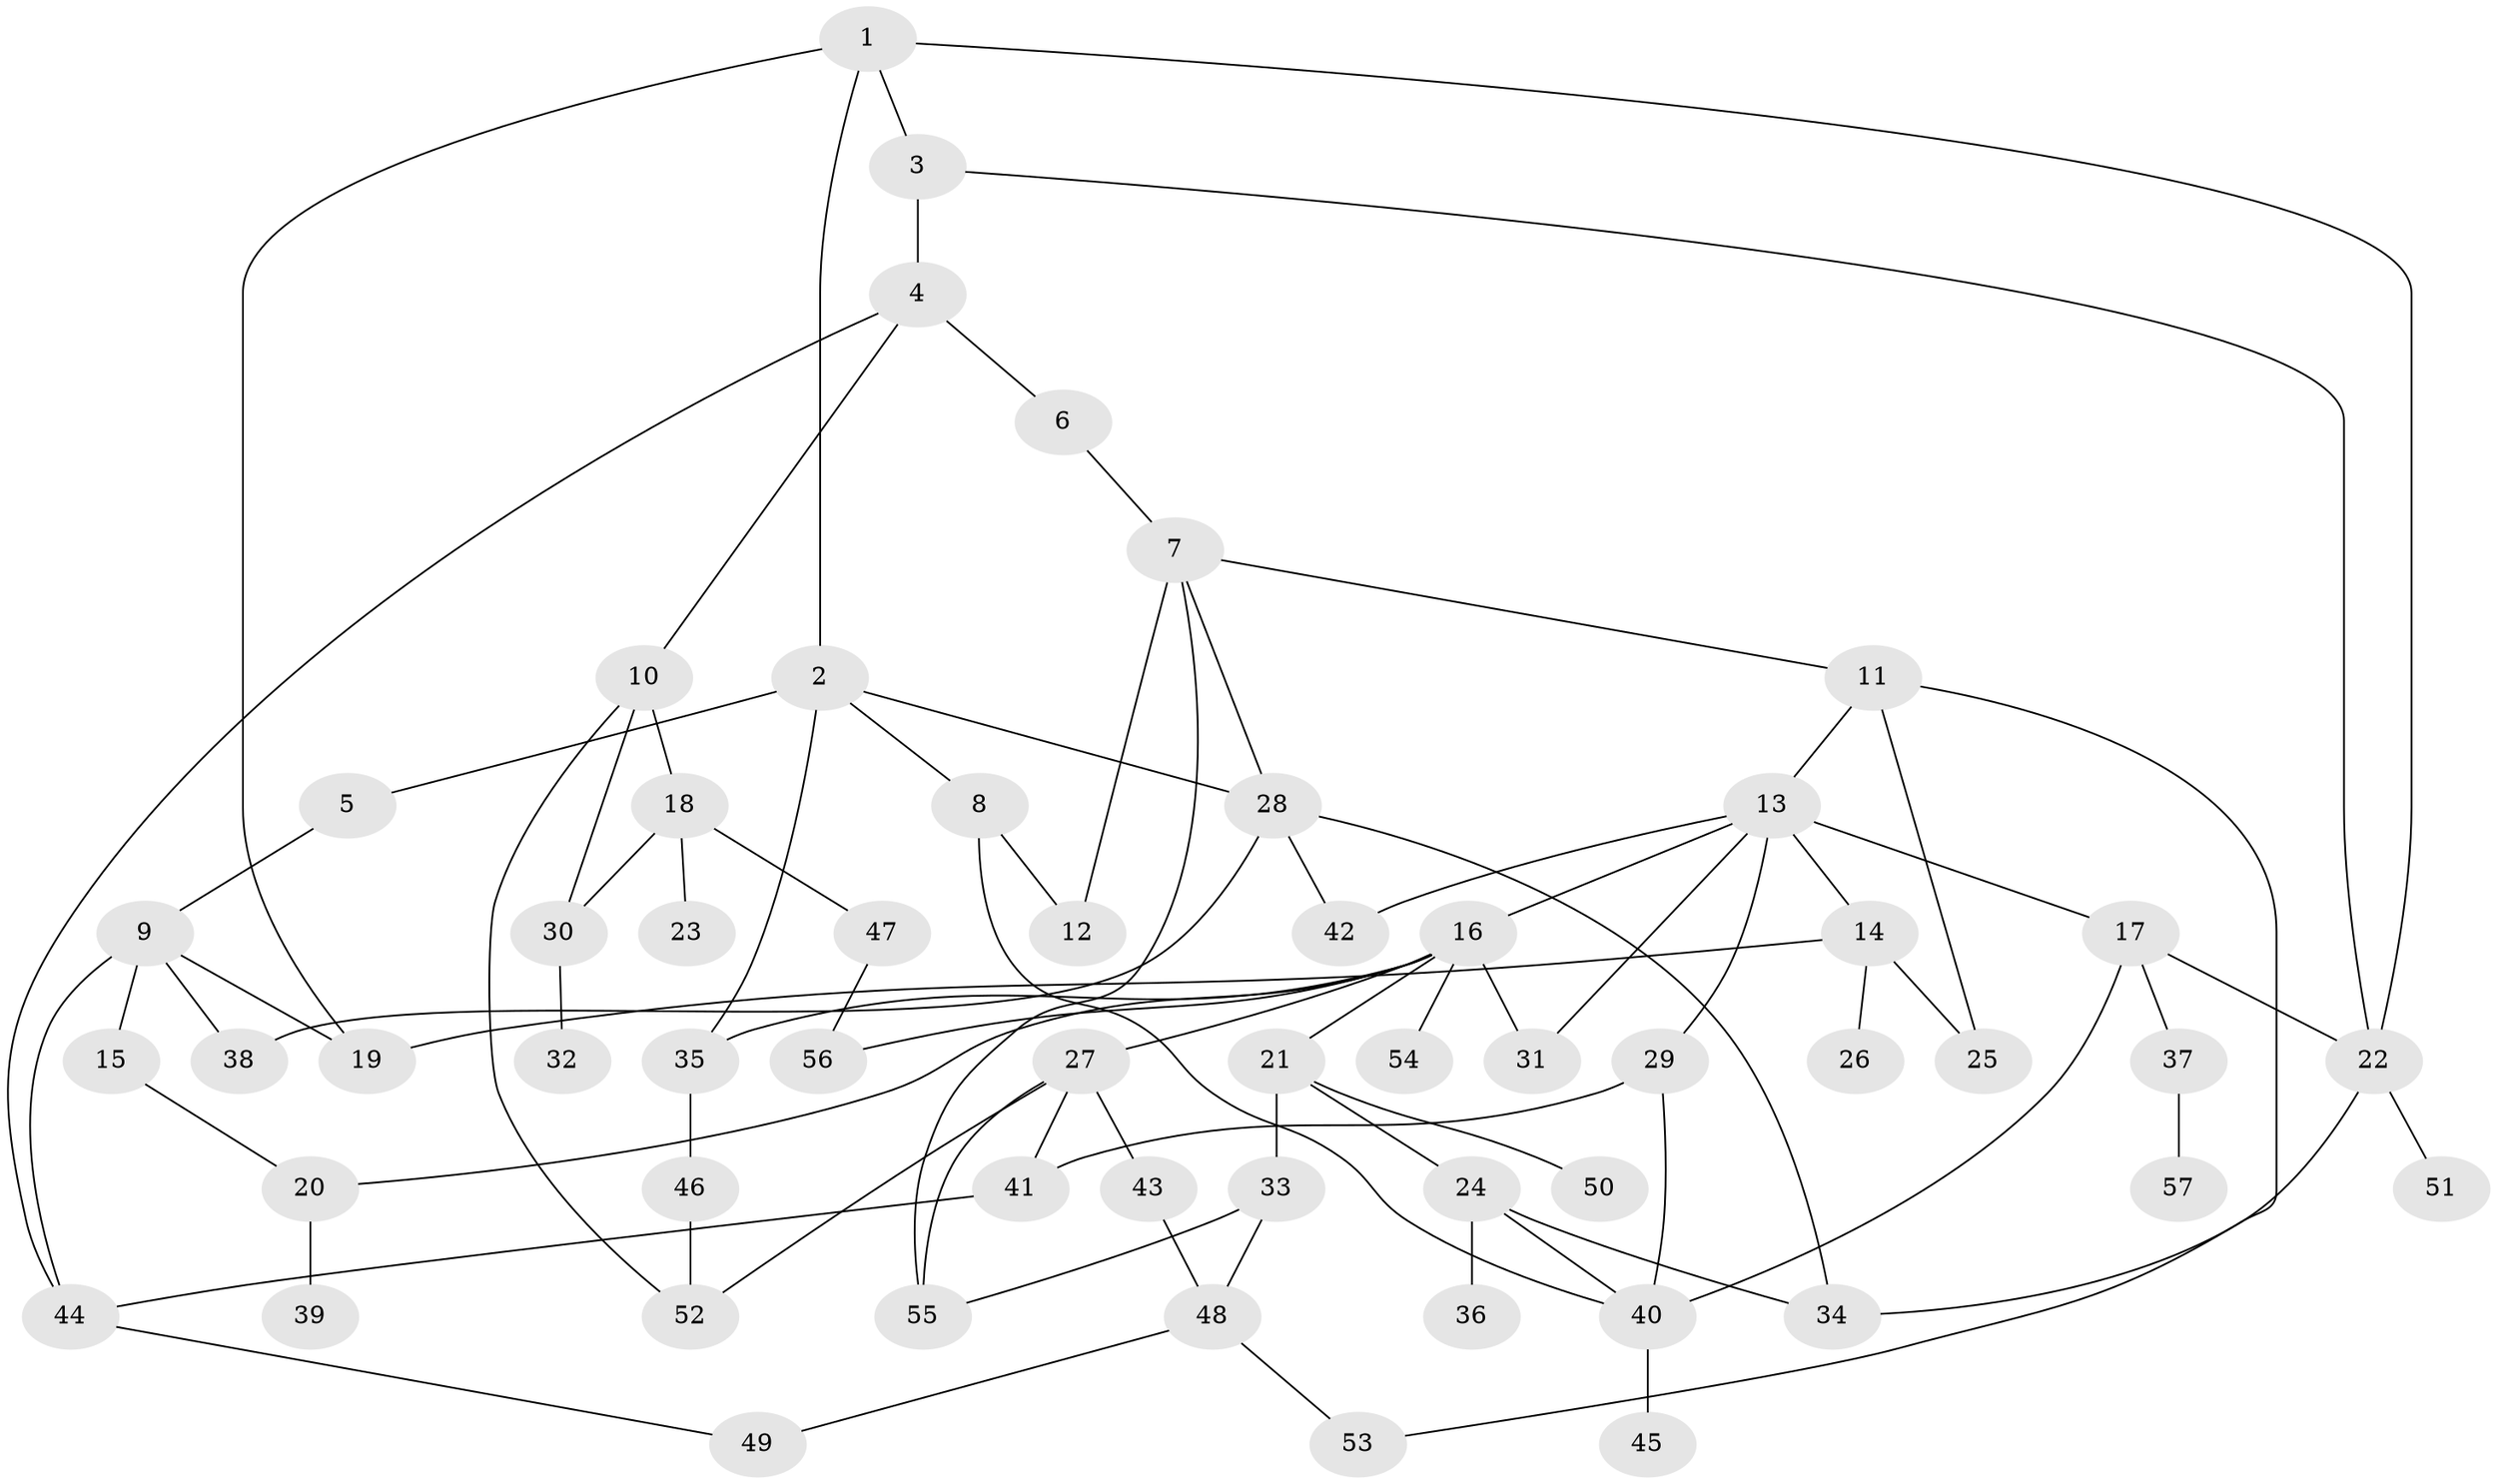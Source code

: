 // Generated by graph-tools (version 1.1) at 2025/49/03/09/25 03:49:21]
// undirected, 57 vertices, 85 edges
graph export_dot {
graph [start="1"]
  node [color=gray90,style=filled];
  1;
  2;
  3;
  4;
  5;
  6;
  7;
  8;
  9;
  10;
  11;
  12;
  13;
  14;
  15;
  16;
  17;
  18;
  19;
  20;
  21;
  22;
  23;
  24;
  25;
  26;
  27;
  28;
  29;
  30;
  31;
  32;
  33;
  34;
  35;
  36;
  37;
  38;
  39;
  40;
  41;
  42;
  43;
  44;
  45;
  46;
  47;
  48;
  49;
  50;
  51;
  52;
  53;
  54;
  55;
  56;
  57;
  1 -- 2;
  1 -- 3;
  1 -- 19;
  1 -- 22;
  2 -- 5;
  2 -- 8;
  2 -- 28;
  2 -- 35;
  3 -- 4;
  3 -- 22;
  4 -- 6;
  4 -- 10;
  4 -- 44;
  5 -- 9;
  6 -- 7;
  7 -- 11;
  7 -- 55;
  7 -- 12;
  7 -- 28;
  8 -- 12;
  8 -- 40;
  9 -- 15;
  9 -- 44;
  9 -- 38;
  9 -- 19;
  10 -- 18;
  10 -- 30;
  10 -- 52;
  11 -- 13;
  11 -- 25;
  11 -- 53;
  13 -- 14;
  13 -- 16;
  13 -- 17;
  13 -- 29;
  13 -- 31;
  13 -- 42;
  14 -- 26;
  14 -- 25;
  14 -- 19;
  15 -- 20;
  16 -- 21;
  16 -- 27;
  16 -- 54;
  16 -- 20;
  16 -- 35;
  16 -- 31;
  16 -- 56;
  17 -- 37;
  17 -- 40;
  17 -- 22;
  18 -- 23;
  18 -- 47;
  18 -- 30;
  20 -- 39;
  21 -- 24;
  21 -- 33;
  21 -- 50;
  22 -- 34;
  22 -- 51;
  24 -- 36;
  24 -- 40;
  24 -- 34;
  27 -- 43;
  27 -- 52;
  27 -- 55;
  27 -- 41;
  28 -- 38;
  28 -- 42;
  28 -- 34;
  29 -- 40;
  29 -- 41;
  30 -- 32;
  33 -- 55;
  33 -- 48;
  35 -- 46;
  37 -- 57;
  40 -- 45;
  41 -- 44;
  43 -- 48;
  44 -- 49;
  46 -- 52;
  47 -- 56;
  48 -- 49;
  48 -- 53;
}

